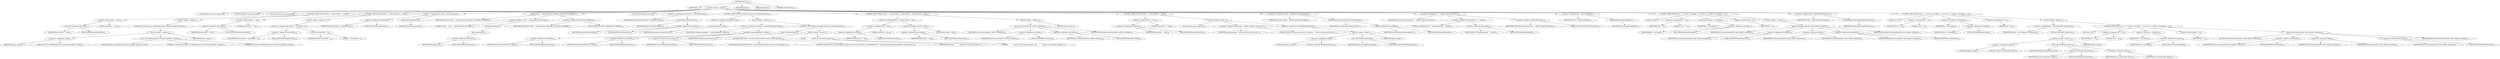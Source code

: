 digraph "execute" {  
"200" [label = <(METHOD,execute)<SUB>128</SUB>> ]
"4" [label = <(PARAM,this)<SUB>128</SUB>> ]
"201" [label = <(BLOCK,&lt;empty&gt;,&lt;empty&gt;)<SUB>128</SUB>> ]
"202" [label = <(LOCAL,DirectoryScanner scanner: ANY)> ]
"203" [label = <(LOCAL,String[] list: java.lang.String[])> ]
"204" [label = <(LOCAL,String[] dirs: java.lang.String[])> ]
"205" [label = <(CONTROL_STRUCTURE,if (xslFile == null),if (xslFile == null))<SUB>133</SUB>> ]
"206" [label = <(&lt;operator&gt;.equals,xslFile == null)<SUB>133</SUB>> ]
"207" [label = <(&lt;operator&gt;.fieldAccess,this.xslFile)<SUB>133</SUB>> ]
"208" [label = <(IDENTIFIER,this,xslFile == null)<SUB>133</SUB>> ]
"209" [label = <(FIELD_IDENTIFIER,xslFile,xslFile)<SUB>133</SUB>> ]
"210" [label = <(LITERAL,null,xslFile == null)<SUB>133</SUB>> ]
"211" [label = <(BLOCK,&lt;empty&gt;,&lt;empty&gt;)<SUB>133</SUB>> ]
"212" [label = <(&lt;operator&gt;.throw,throw new BuildException(&quot;no stylesheet specified&quot;, location);)<SUB>134</SUB>> ]
"213" [label = <(BLOCK,&lt;empty&gt;,&lt;empty&gt;)<SUB>134</SUB>> ]
"214" [label = <(&lt;operator&gt;.assignment,&lt;empty&gt;)> ]
"215" [label = <(IDENTIFIER,$obj1,&lt;empty&gt;)> ]
"216" [label = <(&lt;operator&gt;.alloc,new BuildException(&quot;no stylesheet specified&quot;, location))<SUB>134</SUB>> ]
"217" [label = <(&lt;init&gt;,new BuildException(&quot;no stylesheet specified&quot;, location))<SUB>134</SUB>> ]
"218" [label = <(IDENTIFIER,$obj1,new BuildException(&quot;no stylesheet specified&quot;, location))> ]
"219" [label = <(LITERAL,&quot;no stylesheet specified&quot;,new BuildException(&quot;no stylesheet specified&quot;, location))<SUB>134</SUB>> ]
"220" [label = <(IDENTIFIER,location,new BuildException(&quot;no stylesheet specified&quot;, location))<SUB>134</SUB>> ]
"221" [label = <(IDENTIFIER,$obj1,&lt;empty&gt;)> ]
"222" [label = <(CONTROL_STRUCTURE,if (baseDir == null),if (baseDir == null))<SUB>137</SUB>> ]
"223" [label = <(&lt;operator&gt;.equals,baseDir == null)<SUB>137</SUB>> ]
"224" [label = <(&lt;operator&gt;.fieldAccess,this.baseDir)<SUB>137</SUB>> ]
"225" [label = <(IDENTIFIER,this,baseDir == null)<SUB>137</SUB>> ]
"226" [label = <(FIELD_IDENTIFIER,baseDir,baseDir)<SUB>137</SUB>> ]
"227" [label = <(LITERAL,null,baseDir == null)<SUB>137</SUB>> ]
"228" [label = <(BLOCK,&lt;empty&gt;,&lt;empty&gt;)<SUB>137</SUB>> ]
"229" [label = <(&lt;operator&gt;.assignment,this.baseDir = resolveFile(&quot;.&quot;))<SUB>138</SUB>> ]
"230" [label = <(&lt;operator&gt;.fieldAccess,this.baseDir)<SUB>138</SUB>> ]
"231" [label = <(IDENTIFIER,this,this.baseDir = resolveFile(&quot;.&quot;))<SUB>138</SUB>> ]
"232" [label = <(FIELD_IDENTIFIER,baseDir,baseDir)<SUB>138</SUB>> ]
"233" [label = <(resolveFile,resolveFile(&quot;.&quot;))<SUB>138</SUB>> ]
"234" [label = <(IDENTIFIER,project,resolveFile(&quot;.&quot;))<SUB>138</SUB>> ]
"235" [label = <(LITERAL,&quot;.&quot;,resolveFile(&quot;.&quot;))<SUB>138</SUB>> ]
"236" [label = <(&lt;operator&gt;.assignment,this.liaison = this.getLiaison())<SUB>141</SUB>> ]
"237" [label = <(&lt;operator&gt;.fieldAccess,this.liaison)<SUB>141</SUB>> ]
"238" [label = <(IDENTIFIER,this,this.liaison = this.getLiaison())<SUB>141</SUB>> ]
"239" [label = <(FIELD_IDENTIFIER,liaison,liaison)<SUB>141</SUB>> ]
"240" [label = <(getLiaison,this.getLiaison())<SUB>141</SUB>> ]
"3" [label = <(IDENTIFIER,this,this.getLiaison())<SUB>141</SUB>> ]
"241" [label = <(log,log(&quot;Using &quot; + liaison.getClass().toString(), Project.MSG_VERBOSE))<SUB>142</SUB>> ]
"5" [label = <(IDENTIFIER,this,log(&quot;Using &quot; + liaison.getClass().toString(), Project.MSG_VERBOSE))<SUB>142</SUB>> ]
"242" [label = <(&lt;operator&gt;.addition,&quot;Using &quot; + liaison.getClass().toString())<SUB>142</SUB>> ]
"243" [label = <(LITERAL,&quot;Using &quot;,&quot;Using &quot; + liaison.getClass().toString())<SUB>142</SUB>> ]
"244" [label = <(toString,toString())<SUB>142</SUB>> ]
"245" [label = <(getClass,getClass())<SUB>142</SUB>> ]
"246" [label = <(&lt;operator&gt;.fieldAccess,this.liaison)<SUB>142</SUB>> ]
"247" [label = <(IDENTIFIER,this,getClass())<SUB>142</SUB>> ]
"248" [label = <(FIELD_IDENTIFIER,liaison,liaison)<SUB>142</SUB>> ]
"249" [label = <(&lt;operator&gt;.fieldAccess,Project.MSG_VERBOSE)<SUB>142</SUB>> ]
"250" [label = <(IDENTIFIER,Project,log(&quot;Using &quot; + liaison.getClass().toString(), Project.MSG_VERBOSE))<SUB>142</SUB>> ]
"251" [label = <(FIELD_IDENTIFIER,MSG_VERBOSE,MSG_VERBOSE)<SUB>142</SUB>> ]
"252" [label = <(LOCAL,File stylesheet: java.io.File)> ]
"253" [label = <(&lt;operator&gt;.assignment,File stylesheet = resolveFile(xslFile))<SUB>144</SUB>> ]
"254" [label = <(IDENTIFIER,stylesheet,File stylesheet = resolveFile(xslFile))<SUB>144</SUB>> ]
"255" [label = <(resolveFile,resolveFile(xslFile))<SUB>144</SUB>> ]
"256" [label = <(IDENTIFIER,project,resolveFile(xslFile))<SUB>144</SUB>> ]
"257" [label = <(&lt;operator&gt;.fieldAccess,this.xslFile)<SUB>144</SUB>> ]
"258" [label = <(IDENTIFIER,this,resolveFile(xslFile))<SUB>144</SUB>> ]
"259" [label = <(FIELD_IDENTIFIER,xslFile,xslFile)<SUB>144</SUB>> ]
"260" [label = <(CONTROL_STRUCTURE,if (!stylesheet.exists()),if (!stylesheet.exists()))<SUB>145</SUB>> ]
"261" [label = <(&lt;operator&gt;.logicalNot,!stylesheet.exists())<SUB>145</SUB>> ]
"262" [label = <(exists,stylesheet.exists())<SUB>145</SUB>> ]
"263" [label = <(IDENTIFIER,stylesheet,stylesheet.exists())<SUB>145</SUB>> ]
"264" [label = <(BLOCK,&lt;empty&gt;,&lt;empty&gt;)<SUB>145</SUB>> ]
"265" [label = <(&lt;operator&gt;.assignment,stylesheet = resolveFile(baseDir, xslFile))<SUB>146</SUB>> ]
"266" [label = <(IDENTIFIER,stylesheet,stylesheet = resolveFile(baseDir, xslFile))<SUB>146</SUB>> ]
"267" [label = <(resolveFile,resolveFile(baseDir, xslFile))<SUB>146</SUB>> ]
"268" [label = <(&lt;operator&gt;.fieldAccess,this.fileUtils)<SUB>146</SUB>> ]
"269" [label = <(IDENTIFIER,this,resolveFile(baseDir, xslFile))<SUB>146</SUB>> ]
"270" [label = <(FIELD_IDENTIFIER,fileUtils,fileUtils)<SUB>146</SUB>> ]
"271" [label = <(&lt;operator&gt;.fieldAccess,this.baseDir)<SUB>146</SUB>> ]
"272" [label = <(IDENTIFIER,this,resolveFile(baseDir, xslFile))<SUB>146</SUB>> ]
"273" [label = <(FIELD_IDENTIFIER,baseDir,baseDir)<SUB>146</SUB>> ]
"274" [label = <(&lt;operator&gt;.fieldAccess,this.xslFile)<SUB>146</SUB>> ]
"275" [label = <(IDENTIFIER,this,resolveFile(baseDir, xslFile))<SUB>146</SUB>> ]
"276" [label = <(FIELD_IDENTIFIER,xslFile,xslFile)<SUB>146</SUB>> ]
"277" [label = <(CONTROL_STRUCTURE,if (stylesheet.exists()),if (stylesheet.exists()))<SUB>151</SUB>> ]
"278" [label = <(exists,stylesheet.exists())<SUB>151</SUB>> ]
"279" [label = <(IDENTIFIER,stylesheet,stylesheet.exists())<SUB>151</SUB>> ]
"280" [label = <(BLOCK,&lt;empty&gt;,&lt;empty&gt;)<SUB>151</SUB>> ]
"281" [label = <(log,log(&quot;DEPRECATED - the style attribute should be relative to the project\'s&quot;))<SUB>152</SUB>> ]
"6" [label = <(IDENTIFIER,this,log(&quot;DEPRECATED - the style attribute should be relative to the project\'s&quot;))<SUB>152</SUB>> ]
"282" [label = <(LITERAL,&quot;DEPRECATED - the style attribute should be relative to the project\'s&quot;,log(&quot;DEPRECATED - the style attribute should be relative to the project\'s&quot;))<SUB>152</SUB>> ]
"283" [label = <(log,log(&quot;             basedir, not the tasks\'s basedir.&quot;))<SUB>153</SUB>> ]
"7" [label = <(IDENTIFIER,this,log(&quot;             basedir, not the tasks\'s basedir.&quot;))<SUB>153</SUB>> ]
"284" [label = <(LITERAL,&quot;             basedir, not the tasks\'s basedir.&quot;,log(&quot;             basedir, not the tasks\'s basedir.&quot;))<SUB>153</SUB>> ]
"285" [label = <(CONTROL_STRUCTURE,if (inFile != null &amp;&amp; outFile != null),if (inFile != null &amp;&amp; outFile != null))<SUB>158</SUB>> ]
"286" [label = <(&lt;operator&gt;.logicalAnd,inFile != null &amp;&amp; outFile != null)<SUB>158</SUB>> ]
"287" [label = <(&lt;operator&gt;.notEquals,inFile != null)<SUB>158</SUB>> ]
"288" [label = <(&lt;operator&gt;.fieldAccess,this.inFile)<SUB>158</SUB>> ]
"289" [label = <(IDENTIFIER,this,inFile != null)<SUB>158</SUB>> ]
"290" [label = <(FIELD_IDENTIFIER,inFile,inFile)<SUB>158</SUB>> ]
"291" [label = <(LITERAL,null,inFile != null)<SUB>158</SUB>> ]
"292" [label = <(&lt;operator&gt;.notEquals,outFile != null)<SUB>158</SUB>> ]
"293" [label = <(&lt;operator&gt;.fieldAccess,this.outFile)<SUB>158</SUB>> ]
"294" [label = <(IDENTIFIER,this,outFile != null)<SUB>158</SUB>> ]
"295" [label = <(FIELD_IDENTIFIER,outFile,outFile)<SUB>158</SUB>> ]
"296" [label = <(LITERAL,null,outFile != null)<SUB>158</SUB>> ]
"297" [label = <(BLOCK,&lt;empty&gt;,&lt;empty&gt;)<SUB>158</SUB>> ]
"298" [label = <(process,this.process(inFile, outFile, stylesheet))<SUB>159</SUB>> ]
"8" [label = <(IDENTIFIER,this,this.process(inFile, outFile, stylesheet))<SUB>159</SUB>> ]
"299" [label = <(&lt;operator&gt;.fieldAccess,this.inFile)<SUB>159</SUB>> ]
"300" [label = <(IDENTIFIER,this,this.process(inFile, outFile, stylesheet))<SUB>159</SUB>> ]
"301" [label = <(FIELD_IDENTIFIER,inFile,inFile)<SUB>159</SUB>> ]
"302" [label = <(&lt;operator&gt;.fieldAccess,this.outFile)<SUB>159</SUB>> ]
"303" [label = <(IDENTIFIER,this,this.process(inFile, outFile, stylesheet))<SUB>159</SUB>> ]
"304" [label = <(FIELD_IDENTIFIER,outFile,outFile)<SUB>159</SUB>> ]
"305" [label = <(IDENTIFIER,stylesheet,this.process(inFile, outFile, stylesheet))<SUB>159</SUB>> ]
"306" [label = <(RETURN,return;,return;)<SUB>160</SUB>> ]
"307" [label = <(CONTROL_STRUCTURE,if (destDir == null),if (destDir == null))<SUB>169</SUB>> ]
"308" [label = <(&lt;operator&gt;.equals,destDir == null)<SUB>169</SUB>> ]
"309" [label = <(&lt;operator&gt;.fieldAccess,this.destDir)<SUB>169</SUB>> ]
"310" [label = <(IDENTIFIER,this,destDir == null)<SUB>169</SUB>> ]
"311" [label = <(FIELD_IDENTIFIER,destDir,destDir)<SUB>169</SUB>> ]
"312" [label = <(LITERAL,null,destDir == null)<SUB>169</SUB>> ]
"313" [label = <(BLOCK,&lt;empty&gt;,&lt;empty&gt;)<SUB>169</SUB>> ]
"314" [label = <(LOCAL,String msg: java.lang.String)> ]
"315" [label = <(&lt;operator&gt;.assignment,String msg = &quot;destdir attributes must be set!&quot;)<SUB>170</SUB>> ]
"316" [label = <(IDENTIFIER,msg,String msg = &quot;destdir attributes must be set!&quot;)<SUB>170</SUB>> ]
"317" [label = <(LITERAL,&quot;destdir attributes must be set!&quot;,String msg = &quot;destdir attributes must be set!&quot;)<SUB>170</SUB>> ]
"318" [label = <(&lt;operator&gt;.throw,throw new BuildException(msg);)<SUB>171</SUB>> ]
"319" [label = <(BLOCK,&lt;empty&gt;,&lt;empty&gt;)<SUB>171</SUB>> ]
"320" [label = <(&lt;operator&gt;.assignment,&lt;empty&gt;)> ]
"321" [label = <(IDENTIFIER,$obj2,&lt;empty&gt;)> ]
"322" [label = <(&lt;operator&gt;.alloc,new BuildException(msg))<SUB>171</SUB>> ]
"323" [label = <(&lt;init&gt;,new BuildException(msg))<SUB>171</SUB>> ]
"324" [label = <(IDENTIFIER,$obj2,new BuildException(msg))> ]
"325" [label = <(IDENTIFIER,msg,new BuildException(msg))<SUB>171</SUB>> ]
"326" [label = <(IDENTIFIER,$obj2,&lt;empty&gt;)> ]
"327" [label = <(&lt;operator&gt;.assignment,scanner = getDirectoryScanner(baseDir))<SUB>173</SUB>> ]
"328" [label = <(IDENTIFIER,scanner,scanner = getDirectoryScanner(baseDir))<SUB>173</SUB>> ]
"329" [label = <(getDirectoryScanner,getDirectoryScanner(baseDir))<SUB>173</SUB>> ]
"9" [label = <(IDENTIFIER,this,getDirectoryScanner(baseDir))<SUB>173</SUB>> ]
"330" [label = <(&lt;operator&gt;.fieldAccess,this.baseDir)<SUB>173</SUB>> ]
"331" [label = <(IDENTIFIER,this,getDirectoryScanner(baseDir))<SUB>173</SUB>> ]
"332" [label = <(FIELD_IDENTIFIER,baseDir,baseDir)<SUB>173</SUB>> ]
"333" [label = <(log,log(&quot;Transforming into &quot; + destDir, Project.MSG_INFO))<SUB>174</SUB>> ]
"10" [label = <(IDENTIFIER,this,log(&quot;Transforming into &quot; + destDir, Project.MSG_INFO))<SUB>174</SUB>> ]
"334" [label = <(&lt;operator&gt;.addition,&quot;Transforming into &quot; + destDir)<SUB>174</SUB>> ]
"335" [label = <(LITERAL,&quot;Transforming into &quot;,&quot;Transforming into &quot; + destDir)<SUB>174</SUB>> ]
"336" [label = <(&lt;operator&gt;.fieldAccess,this.destDir)<SUB>174</SUB>> ]
"337" [label = <(IDENTIFIER,this,&quot;Transforming into &quot; + destDir)<SUB>174</SUB>> ]
"338" [label = <(FIELD_IDENTIFIER,destDir,destDir)<SUB>174</SUB>> ]
"339" [label = <(&lt;operator&gt;.fieldAccess,Project.MSG_INFO)<SUB>174</SUB>> ]
"340" [label = <(IDENTIFIER,Project,log(&quot;Transforming into &quot; + destDir, Project.MSG_INFO))<SUB>174</SUB>> ]
"341" [label = <(FIELD_IDENTIFIER,MSG_INFO,MSG_INFO)<SUB>174</SUB>> ]
"342" [label = <(&lt;operator&gt;.assignment,list = getIncludedFiles())<SUB>177</SUB>> ]
"343" [label = <(IDENTIFIER,list,list = getIncludedFiles())<SUB>177</SUB>> ]
"344" [label = <(getIncludedFiles,getIncludedFiles())<SUB>177</SUB>> ]
"345" [label = <(IDENTIFIER,scanner,getIncludedFiles())<SUB>177</SUB>> ]
"346" [label = <(CONTROL_STRUCTURE,for (int i = 0; Some(i &lt; list.length); ++i),for (int i = 0; Some(i &lt; list.length); ++i))<SUB>178</SUB>> ]
"347" [label = <(LOCAL,int i: int)> ]
"348" [label = <(&lt;operator&gt;.assignment,int i = 0)<SUB>178</SUB>> ]
"349" [label = <(IDENTIFIER,i,int i = 0)<SUB>178</SUB>> ]
"350" [label = <(LITERAL,0,int i = 0)<SUB>178</SUB>> ]
"351" [label = <(&lt;operator&gt;.lessThan,i &lt; list.length)<SUB>178</SUB>> ]
"352" [label = <(IDENTIFIER,i,i &lt; list.length)<SUB>178</SUB>> ]
"353" [label = <(&lt;operator&gt;.fieldAccess,list.length)<SUB>178</SUB>> ]
"354" [label = <(IDENTIFIER,list,i &lt; list.length)<SUB>178</SUB>> ]
"355" [label = <(FIELD_IDENTIFIER,length,length)<SUB>178</SUB>> ]
"356" [label = <(&lt;operator&gt;.preIncrement,++i)<SUB>178</SUB>> ]
"357" [label = <(IDENTIFIER,i,++i)<SUB>178</SUB>> ]
"358" [label = <(BLOCK,&lt;empty&gt;,&lt;empty&gt;)<SUB>178</SUB>> ]
"359" [label = <(process,this.process(baseDir, list[i], destDir, stylesheet))<SUB>179</SUB>> ]
"11" [label = <(IDENTIFIER,this,this.process(baseDir, list[i], destDir, stylesheet))<SUB>179</SUB>> ]
"360" [label = <(&lt;operator&gt;.fieldAccess,this.baseDir)<SUB>179</SUB>> ]
"361" [label = <(IDENTIFIER,this,this.process(baseDir, list[i], destDir, stylesheet))<SUB>179</SUB>> ]
"362" [label = <(FIELD_IDENTIFIER,baseDir,baseDir)<SUB>179</SUB>> ]
"363" [label = <(&lt;operator&gt;.indexAccess,list[i])<SUB>179</SUB>> ]
"364" [label = <(IDENTIFIER,list,this.process(baseDir, list[i], destDir, stylesheet))<SUB>179</SUB>> ]
"365" [label = <(IDENTIFIER,i,this.process(baseDir, list[i], destDir, stylesheet))<SUB>179</SUB>> ]
"366" [label = <(&lt;operator&gt;.fieldAccess,this.destDir)<SUB>179</SUB>> ]
"367" [label = <(IDENTIFIER,this,this.process(baseDir, list[i], destDir, stylesheet))<SUB>179</SUB>> ]
"368" [label = <(FIELD_IDENTIFIER,destDir,destDir)<SUB>179</SUB>> ]
"369" [label = <(IDENTIFIER,stylesheet,this.process(baseDir, list[i], destDir, stylesheet))<SUB>179</SUB>> ]
"370" [label = <(&lt;operator&gt;.assignment,dirs = getIncludedDirectories())<SUB>183</SUB>> ]
"371" [label = <(IDENTIFIER,dirs,dirs = getIncludedDirectories())<SUB>183</SUB>> ]
"372" [label = <(getIncludedDirectories,getIncludedDirectories())<SUB>183</SUB>> ]
"373" [label = <(IDENTIFIER,scanner,getIncludedDirectories())<SUB>183</SUB>> ]
"374" [label = <(CONTROL_STRUCTURE,for (int j = 0; Some(j &lt; dirs.length); ++j),for (int j = 0; Some(j &lt; dirs.length); ++j))<SUB>184</SUB>> ]
"375" [label = <(LOCAL,int j: int)> ]
"376" [label = <(&lt;operator&gt;.assignment,int j = 0)<SUB>184</SUB>> ]
"377" [label = <(IDENTIFIER,j,int j = 0)<SUB>184</SUB>> ]
"378" [label = <(LITERAL,0,int j = 0)<SUB>184</SUB>> ]
"379" [label = <(&lt;operator&gt;.lessThan,j &lt; dirs.length)<SUB>184</SUB>> ]
"380" [label = <(IDENTIFIER,j,j &lt; dirs.length)<SUB>184</SUB>> ]
"381" [label = <(&lt;operator&gt;.fieldAccess,dirs.length)<SUB>184</SUB>> ]
"382" [label = <(IDENTIFIER,dirs,j &lt; dirs.length)<SUB>184</SUB>> ]
"383" [label = <(FIELD_IDENTIFIER,length,length)<SUB>184</SUB>> ]
"384" [label = <(&lt;operator&gt;.preIncrement,++j)<SUB>184</SUB>> ]
"385" [label = <(IDENTIFIER,j,++j)<SUB>184</SUB>> ]
"386" [label = <(BLOCK,&lt;empty&gt;,&lt;empty&gt;)<SUB>184</SUB>> ]
"387" [label = <(&lt;operator&gt;.assignment,list = new File(baseDir, dirs[j]).list())<SUB>185</SUB>> ]
"388" [label = <(IDENTIFIER,list,list = new File(baseDir, dirs[j]).list())<SUB>185</SUB>> ]
"389" [label = <(list,new File(baseDir, dirs[j]).list())<SUB>185</SUB>> ]
"390" [label = <(BLOCK,&lt;empty&gt;,&lt;empty&gt;)<SUB>185</SUB>> ]
"391" [label = <(&lt;operator&gt;.assignment,&lt;empty&gt;)> ]
"392" [label = <(IDENTIFIER,$obj3,&lt;empty&gt;)> ]
"393" [label = <(&lt;operator&gt;.alloc,new File(baseDir, dirs[j]))<SUB>185</SUB>> ]
"394" [label = <(&lt;init&gt;,new File(baseDir, dirs[j]))<SUB>185</SUB>> ]
"395" [label = <(IDENTIFIER,$obj3,new File(baseDir, dirs[j]))> ]
"396" [label = <(&lt;operator&gt;.fieldAccess,this.baseDir)<SUB>185</SUB>> ]
"397" [label = <(IDENTIFIER,this,new File(baseDir, dirs[j]))<SUB>185</SUB>> ]
"398" [label = <(FIELD_IDENTIFIER,baseDir,baseDir)<SUB>185</SUB>> ]
"399" [label = <(&lt;operator&gt;.indexAccess,dirs[j])<SUB>185</SUB>> ]
"400" [label = <(IDENTIFIER,dirs,new File(baseDir, dirs[j]))<SUB>185</SUB>> ]
"401" [label = <(IDENTIFIER,j,new File(baseDir, dirs[j]))<SUB>185</SUB>> ]
"402" [label = <(IDENTIFIER,$obj3,&lt;empty&gt;)> ]
"403" [label = <(CONTROL_STRUCTURE,for (int i = 0; Some(i &lt; list.length); ++i),for (int i = 0; Some(i &lt; list.length); ++i))<SUB>186</SUB>> ]
"404" [label = <(LOCAL,int i: int)> ]
"405" [label = <(&lt;operator&gt;.assignment,int i = 0)<SUB>186</SUB>> ]
"406" [label = <(IDENTIFIER,i,int i = 0)<SUB>186</SUB>> ]
"407" [label = <(LITERAL,0,int i = 0)<SUB>186</SUB>> ]
"408" [label = <(&lt;operator&gt;.lessThan,i &lt; list.length)<SUB>186</SUB>> ]
"409" [label = <(IDENTIFIER,i,i &lt; list.length)<SUB>186</SUB>> ]
"410" [label = <(&lt;operator&gt;.fieldAccess,list.length)<SUB>186</SUB>> ]
"411" [label = <(IDENTIFIER,list,i &lt; list.length)<SUB>186</SUB>> ]
"412" [label = <(FIELD_IDENTIFIER,length,length)<SUB>186</SUB>> ]
"413" [label = <(&lt;operator&gt;.preIncrement,++i)<SUB>186</SUB>> ]
"414" [label = <(IDENTIFIER,i,++i)<SUB>186</SUB>> ]
"415" [label = <(process,this.process(baseDir, list[i], destDir, stylesheet))<SUB>187</SUB>> ]
"12" [label = <(IDENTIFIER,this,this.process(baseDir, list[i], destDir, stylesheet))<SUB>187</SUB>> ]
"416" [label = <(&lt;operator&gt;.fieldAccess,this.baseDir)<SUB>187</SUB>> ]
"417" [label = <(IDENTIFIER,this,this.process(baseDir, list[i], destDir, stylesheet))<SUB>187</SUB>> ]
"418" [label = <(FIELD_IDENTIFIER,baseDir,baseDir)<SUB>187</SUB>> ]
"419" [label = <(&lt;operator&gt;.indexAccess,list[i])<SUB>187</SUB>> ]
"420" [label = <(IDENTIFIER,list,this.process(baseDir, list[i], destDir, stylesheet))<SUB>187</SUB>> ]
"421" [label = <(IDENTIFIER,i,this.process(baseDir, list[i], destDir, stylesheet))<SUB>187</SUB>> ]
"422" [label = <(&lt;operator&gt;.fieldAccess,this.destDir)<SUB>187</SUB>> ]
"423" [label = <(IDENTIFIER,this,this.process(baseDir, list[i], destDir, stylesheet))<SUB>187</SUB>> ]
"424" [label = <(FIELD_IDENTIFIER,destDir,destDir)<SUB>187</SUB>> ]
"425" [label = <(IDENTIFIER,stylesheet,this.process(baseDir, list[i], destDir, stylesheet))<SUB>187</SUB>> ]
"426" [label = <(MODIFIER,PUBLIC)> ]
"427" [label = <(MODIFIER,VIRTUAL)> ]
"428" [label = <(METHOD_RETURN,void)<SUB>128</SUB>> ]
  "200" -> "4" 
  "200" -> "201" 
  "200" -> "426" 
  "200" -> "427" 
  "200" -> "428" 
  "201" -> "202" 
  "201" -> "203" 
  "201" -> "204" 
  "201" -> "205" 
  "201" -> "222" 
  "201" -> "236" 
  "201" -> "241" 
  "201" -> "252" 
  "201" -> "253" 
  "201" -> "260" 
  "201" -> "285" 
  "201" -> "307" 
  "201" -> "327" 
  "201" -> "333" 
  "201" -> "342" 
  "201" -> "346" 
  "201" -> "370" 
  "201" -> "374" 
  "205" -> "206" 
  "205" -> "211" 
  "206" -> "207" 
  "206" -> "210" 
  "207" -> "208" 
  "207" -> "209" 
  "211" -> "212" 
  "212" -> "213" 
  "213" -> "214" 
  "213" -> "217" 
  "213" -> "221" 
  "214" -> "215" 
  "214" -> "216" 
  "217" -> "218" 
  "217" -> "219" 
  "217" -> "220" 
  "222" -> "223" 
  "222" -> "228" 
  "223" -> "224" 
  "223" -> "227" 
  "224" -> "225" 
  "224" -> "226" 
  "228" -> "229" 
  "229" -> "230" 
  "229" -> "233" 
  "230" -> "231" 
  "230" -> "232" 
  "233" -> "234" 
  "233" -> "235" 
  "236" -> "237" 
  "236" -> "240" 
  "237" -> "238" 
  "237" -> "239" 
  "240" -> "3" 
  "241" -> "5" 
  "241" -> "242" 
  "241" -> "249" 
  "242" -> "243" 
  "242" -> "244" 
  "244" -> "245" 
  "245" -> "246" 
  "246" -> "247" 
  "246" -> "248" 
  "249" -> "250" 
  "249" -> "251" 
  "253" -> "254" 
  "253" -> "255" 
  "255" -> "256" 
  "255" -> "257" 
  "257" -> "258" 
  "257" -> "259" 
  "260" -> "261" 
  "260" -> "264" 
  "261" -> "262" 
  "262" -> "263" 
  "264" -> "265" 
  "264" -> "277" 
  "265" -> "266" 
  "265" -> "267" 
  "267" -> "268" 
  "267" -> "271" 
  "267" -> "274" 
  "268" -> "269" 
  "268" -> "270" 
  "271" -> "272" 
  "271" -> "273" 
  "274" -> "275" 
  "274" -> "276" 
  "277" -> "278" 
  "277" -> "280" 
  "278" -> "279" 
  "280" -> "281" 
  "280" -> "283" 
  "281" -> "6" 
  "281" -> "282" 
  "283" -> "7" 
  "283" -> "284" 
  "285" -> "286" 
  "285" -> "297" 
  "286" -> "287" 
  "286" -> "292" 
  "287" -> "288" 
  "287" -> "291" 
  "288" -> "289" 
  "288" -> "290" 
  "292" -> "293" 
  "292" -> "296" 
  "293" -> "294" 
  "293" -> "295" 
  "297" -> "298" 
  "297" -> "306" 
  "298" -> "8" 
  "298" -> "299" 
  "298" -> "302" 
  "298" -> "305" 
  "299" -> "300" 
  "299" -> "301" 
  "302" -> "303" 
  "302" -> "304" 
  "307" -> "308" 
  "307" -> "313" 
  "308" -> "309" 
  "308" -> "312" 
  "309" -> "310" 
  "309" -> "311" 
  "313" -> "314" 
  "313" -> "315" 
  "313" -> "318" 
  "315" -> "316" 
  "315" -> "317" 
  "318" -> "319" 
  "319" -> "320" 
  "319" -> "323" 
  "319" -> "326" 
  "320" -> "321" 
  "320" -> "322" 
  "323" -> "324" 
  "323" -> "325" 
  "327" -> "328" 
  "327" -> "329" 
  "329" -> "9" 
  "329" -> "330" 
  "330" -> "331" 
  "330" -> "332" 
  "333" -> "10" 
  "333" -> "334" 
  "333" -> "339" 
  "334" -> "335" 
  "334" -> "336" 
  "336" -> "337" 
  "336" -> "338" 
  "339" -> "340" 
  "339" -> "341" 
  "342" -> "343" 
  "342" -> "344" 
  "344" -> "345" 
  "346" -> "347" 
  "346" -> "348" 
  "346" -> "351" 
  "346" -> "356" 
  "346" -> "358" 
  "348" -> "349" 
  "348" -> "350" 
  "351" -> "352" 
  "351" -> "353" 
  "353" -> "354" 
  "353" -> "355" 
  "356" -> "357" 
  "358" -> "359" 
  "359" -> "11" 
  "359" -> "360" 
  "359" -> "363" 
  "359" -> "366" 
  "359" -> "369" 
  "360" -> "361" 
  "360" -> "362" 
  "363" -> "364" 
  "363" -> "365" 
  "366" -> "367" 
  "366" -> "368" 
  "370" -> "371" 
  "370" -> "372" 
  "372" -> "373" 
  "374" -> "375" 
  "374" -> "376" 
  "374" -> "379" 
  "374" -> "384" 
  "374" -> "386" 
  "376" -> "377" 
  "376" -> "378" 
  "379" -> "380" 
  "379" -> "381" 
  "381" -> "382" 
  "381" -> "383" 
  "384" -> "385" 
  "386" -> "387" 
  "386" -> "403" 
  "387" -> "388" 
  "387" -> "389" 
  "389" -> "390" 
  "390" -> "391" 
  "390" -> "394" 
  "390" -> "402" 
  "391" -> "392" 
  "391" -> "393" 
  "394" -> "395" 
  "394" -> "396" 
  "394" -> "399" 
  "396" -> "397" 
  "396" -> "398" 
  "399" -> "400" 
  "399" -> "401" 
  "403" -> "404" 
  "403" -> "405" 
  "403" -> "408" 
  "403" -> "413" 
  "403" -> "415" 
  "405" -> "406" 
  "405" -> "407" 
  "408" -> "409" 
  "408" -> "410" 
  "410" -> "411" 
  "410" -> "412" 
  "413" -> "414" 
  "415" -> "12" 
  "415" -> "416" 
  "415" -> "419" 
  "415" -> "422" 
  "415" -> "425" 
  "416" -> "417" 
  "416" -> "418" 
  "419" -> "420" 
  "419" -> "421" 
  "422" -> "423" 
  "422" -> "424" 
}
